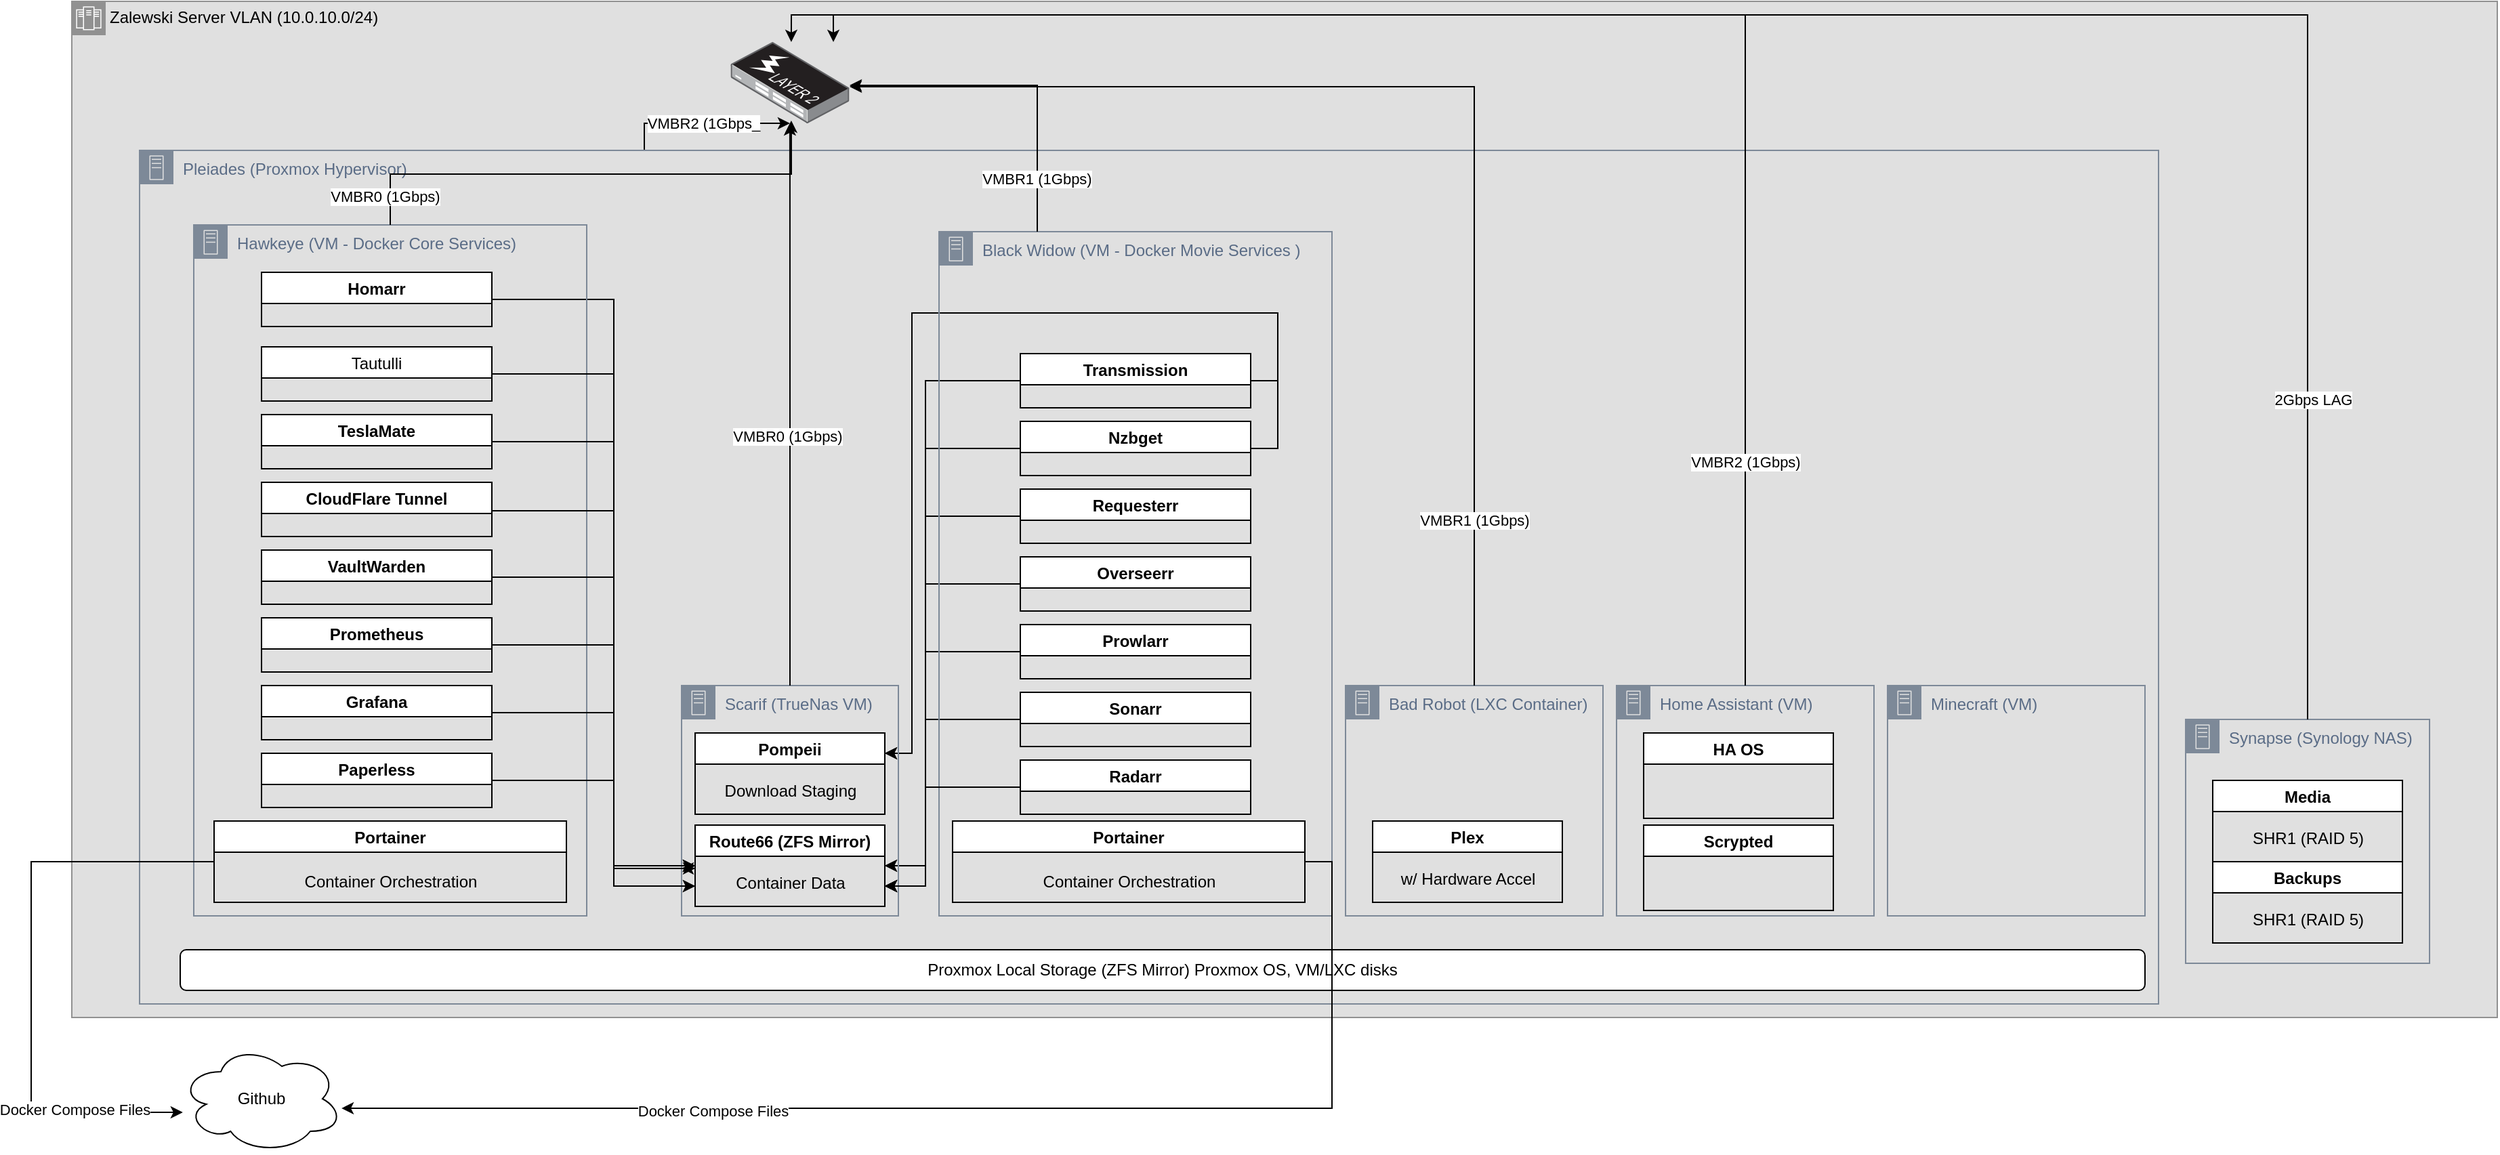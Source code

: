 <mxfile version="23.0.2" type="github">
  <diagram name="Page-1" id="YtKWClYYP15dUkpFgDLi">
    <mxGraphModel dx="1700" dy="1013" grid="1" gridSize="10" guides="1" tooltips="1" connect="1" arrows="1" fold="1" page="1" pageScale="2.5" pageWidth="1100" pageHeight="850" math="0" shadow="0">
      <root>
        <mxCell id="0" />
        <mxCell id="1" parent="0" />
        <mxCell id="NdRNJCVhxR-TxfGLDdOu-46" value="Zalewski Server VLAN (10.0.10.0/24)" style="shape=mxgraph.ibm.box;prType=zone;fontStyle=0;verticalAlign=top;align=left;spacingLeft=32;spacingTop=4;fillColor=#E0E0E0;rounded=0;whiteSpace=wrap;html=1;strokeColor=#919191;strokeWidth=1;dashed=0;container=1;spacing=-4;collapsible=0;expand=0;recursiveResize=0;" parent="1" vertex="1">
          <mxGeometry x="60" y="20" width="1790" height="750" as="geometry" />
        </mxCell>
        <mxCell id="NdRNJCVhxR-TxfGLDdOu-49" value="Plex" style="swimlane;" parent="NdRNJCVhxR-TxfGLDdOu-46" vertex="1">
          <mxGeometry x="960" y="605" width="140" height="60" as="geometry" />
        </mxCell>
        <mxCell id="NdRNJCVhxR-TxfGLDdOu-50" value="w/ Hardware Accel" style="text;html=1;align=center;verticalAlign=middle;resizable=0;points=[];autosize=1;strokeColor=none;fillColor=none;" parent="NdRNJCVhxR-TxfGLDdOu-49" vertex="1">
          <mxGeometry x="10" y="28" width="120" height="30" as="geometry" />
        </mxCell>
        <mxCell id="NdRNJCVhxR-TxfGLDdOu-53" value="Synapse (Synology NAS)" style="points=[[0,0],[0.25,0],[0.5,0],[0.75,0],[1,0],[1,0.25],[1,0.5],[1,0.75],[1,1],[0.75,1],[0.5,1],[0.25,1],[0,1],[0,0.75],[0,0.5],[0,0.25]];outlineConnect=0;gradientColor=none;html=1;whiteSpace=wrap;fontSize=12;fontStyle=0;container=1;pointerEvents=0;collapsible=0;recursiveResize=0;shape=mxgraph.aws4.group;grIcon=mxgraph.aws4.group_on_premise;strokeColor=#7D8998;fillColor=none;verticalAlign=top;align=left;spacingLeft=30;fontColor=#5A6C86;dashed=0;" parent="NdRNJCVhxR-TxfGLDdOu-46" vertex="1">
          <mxGeometry x="1560" y="530" width="180" height="180" as="geometry" />
        </mxCell>
        <mxCell id="NdRNJCVhxR-TxfGLDdOu-56" value="Media" style="swimlane;" parent="NdRNJCVhxR-TxfGLDdOu-46" vertex="1">
          <mxGeometry x="1580" y="575" width="140" height="120" as="geometry" />
        </mxCell>
        <mxCell id="NdRNJCVhxR-TxfGLDdOu-57" value="SHR1 (RAID 5)" style="text;html=1;align=center;verticalAlign=middle;resizable=0;points=[];autosize=1;strokeColor=none;fillColor=none;" parent="NdRNJCVhxR-TxfGLDdOu-56" vertex="1">
          <mxGeometry x="15" y="28" width="110" height="30" as="geometry" />
        </mxCell>
        <mxCell id="NdRNJCVhxR-TxfGLDdOu-54" value="Backups" style="swimlane;" parent="NdRNJCVhxR-TxfGLDdOu-56" vertex="1">
          <mxGeometry y="60" width="140" height="60" as="geometry" />
        </mxCell>
        <mxCell id="NdRNJCVhxR-TxfGLDdOu-55" value="SHR1 (RAID 5)" style="text;html=1;align=center;verticalAlign=middle;resizable=0;points=[];autosize=1;strokeColor=none;fillColor=none;" parent="NdRNJCVhxR-TxfGLDdOu-54" vertex="1">
          <mxGeometry x="15" y="28" width="110" height="30" as="geometry" />
        </mxCell>
        <mxCell id="NdRNJCVhxR-TxfGLDdOu-115" style="edgeStyle=orthogonalEdgeStyle;rounded=0;orthogonalLoop=1;jettySize=auto;html=1;exitX=0;exitY=0.5;exitDx=0;exitDy=0;entryX=1;entryY=0.5;entryDx=0;entryDy=0;" parent="NdRNJCVhxR-TxfGLDdOu-46" source="NdRNJCVhxR-TxfGLDdOu-36" target="NdRNJCVhxR-TxfGLDdOu-21" edge="1">
          <mxGeometry relative="1" as="geometry">
            <Array as="points">
              <mxPoint x="630" y="280" />
              <mxPoint x="630" y="638" />
            </Array>
          </mxGeometry>
        </mxCell>
        <mxCell id="NdRNJCVhxR-TxfGLDdOu-124" style="edgeStyle=orthogonalEdgeStyle;rounded=0;orthogonalLoop=1;jettySize=auto;html=1;exitX=1;exitY=0.5;exitDx=0;exitDy=0;entryX=1;entryY=0.25;entryDx=0;entryDy=0;" parent="NdRNJCVhxR-TxfGLDdOu-46" source="NdRNJCVhxR-TxfGLDdOu-36" target="NdRNJCVhxR-TxfGLDdOu-23" edge="1">
          <mxGeometry relative="1" as="geometry">
            <Array as="points">
              <mxPoint x="890" y="280" />
              <mxPoint x="890" y="230" />
              <mxPoint x="620" y="230" />
              <mxPoint x="620" y="555" />
            </Array>
          </mxGeometry>
        </mxCell>
        <mxCell id="NdRNJCVhxR-TxfGLDdOu-36" value="Transmission" style="swimlane;" parent="NdRNJCVhxR-TxfGLDdOu-46" vertex="1">
          <mxGeometry x="700" y="260" width="170" height="40" as="geometry" />
        </mxCell>
        <mxCell id="NdRNJCVhxR-TxfGLDdOu-19" value="Portainer" style="swimlane;" parent="NdRNJCVhxR-TxfGLDdOu-46" vertex="1">
          <mxGeometry x="650" y="605" width="260" height="60" as="geometry" />
        </mxCell>
        <mxCell id="NdRNJCVhxR-TxfGLDdOu-20" value="Container Orchestration" style="text;html=1;align=center;verticalAlign=middle;resizable=0;points=[];autosize=1;strokeColor=none;fillColor=none;" parent="NdRNJCVhxR-TxfGLDdOu-19" vertex="1">
          <mxGeometry x="55" y="30" width="150" height="30" as="geometry" />
        </mxCell>
        <mxCell id="NdRNJCVhxR-TxfGLDdOu-116" style="edgeStyle=orthogonalEdgeStyle;rounded=0;orthogonalLoop=1;jettySize=auto;html=1;exitX=0;exitY=0.5;exitDx=0;exitDy=0;entryX=1;entryY=0.75;entryDx=0;entryDy=0;" parent="NdRNJCVhxR-TxfGLDdOu-46" source="NdRNJCVhxR-TxfGLDdOu-58" target="NdRNJCVhxR-TxfGLDdOu-21" edge="1">
          <mxGeometry relative="1" as="geometry">
            <Array as="points">
              <mxPoint x="630" y="330" />
              <mxPoint x="630" y="653" />
            </Array>
          </mxGeometry>
        </mxCell>
        <mxCell id="NdRNJCVhxR-TxfGLDdOu-123" style="edgeStyle=orthogonalEdgeStyle;rounded=0;orthogonalLoop=1;jettySize=auto;html=1;exitX=1;exitY=0.5;exitDx=0;exitDy=0;entryX=1;entryY=0.25;entryDx=0;entryDy=0;" parent="NdRNJCVhxR-TxfGLDdOu-46" source="NdRNJCVhxR-TxfGLDdOu-58" target="NdRNJCVhxR-TxfGLDdOu-23" edge="1">
          <mxGeometry relative="1" as="geometry">
            <Array as="points">
              <mxPoint x="890" y="330" />
              <mxPoint x="890" y="230" />
              <mxPoint x="620" y="230" />
              <mxPoint x="620" y="555" />
            </Array>
          </mxGeometry>
        </mxCell>
        <mxCell id="NdRNJCVhxR-TxfGLDdOu-58" value="Nzbget" style="swimlane;" parent="NdRNJCVhxR-TxfGLDdOu-46" vertex="1">
          <mxGeometry x="700" y="310" width="170" height="40" as="geometry" />
        </mxCell>
        <mxCell id="NdRNJCVhxR-TxfGLDdOu-117" style="edgeStyle=orthogonalEdgeStyle;rounded=0;orthogonalLoop=1;jettySize=auto;html=1;exitX=0;exitY=0.5;exitDx=0;exitDy=0;entryX=1;entryY=0.5;entryDx=0;entryDy=0;" parent="NdRNJCVhxR-TxfGLDdOu-46" source="NdRNJCVhxR-TxfGLDdOu-45" target="NdRNJCVhxR-TxfGLDdOu-21" edge="1">
          <mxGeometry relative="1" as="geometry">
            <Array as="points">
              <mxPoint x="630" y="380" />
              <mxPoint x="630" y="638" />
            </Array>
          </mxGeometry>
        </mxCell>
        <mxCell id="NdRNJCVhxR-TxfGLDdOu-45" value="Requesterr" style="swimlane;" parent="NdRNJCVhxR-TxfGLDdOu-46" vertex="1">
          <mxGeometry x="700" y="360" width="170" height="40" as="geometry" />
        </mxCell>
        <mxCell id="NdRNJCVhxR-TxfGLDdOu-23" value="Pompeii" style="swimlane;" parent="NdRNJCVhxR-TxfGLDdOu-46" vertex="1">
          <mxGeometry x="460" y="540" width="140" height="60" as="geometry" />
        </mxCell>
        <mxCell id="NdRNJCVhxR-TxfGLDdOu-26" value="Download Staging" style="text;html=1;align=center;verticalAlign=middle;resizable=0;points=[];autosize=1;strokeColor=none;fillColor=none;" parent="NdRNJCVhxR-TxfGLDdOu-23" vertex="1">
          <mxGeometry x="10" y="28" width="120" height="30" as="geometry" />
        </mxCell>
        <mxCell id="NdRNJCVhxR-TxfGLDdOu-21" value="Route66 (ZFS Mirror)" style="swimlane;" parent="NdRNJCVhxR-TxfGLDdOu-46" vertex="1">
          <mxGeometry x="460" y="608" width="140" height="60" as="geometry" />
        </mxCell>
        <mxCell id="NdRNJCVhxR-TxfGLDdOu-25" value="Container Data" style="text;html=1;align=center;verticalAlign=middle;resizable=0;points=[];autosize=1;strokeColor=none;fillColor=none;" parent="NdRNJCVhxR-TxfGLDdOu-21" vertex="1">
          <mxGeometry x="20" y="28" width="100" height="30" as="geometry" />
        </mxCell>
        <mxCell id="NdRNJCVhxR-TxfGLDdOu-121" style="edgeStyle=orthogonalEdgeStyle;rounded=0;orthogonalLoop=1;jettySize=auto;html=1;exitX=0;exitY=0.5;exitDx=0;exitDy=0;entryX=1;entryY=0.75;entryDx=0;entryDy=0;" parent="NdRNJCVhxR-TxfGLDdOu-46" source="NdRNJCVhxR-TxfGLDdOu-41" target="NdRNJCVhxR-TxfGLDdOu-21" edge="1">
          <mxGeometry relative="1" as="geometry">
            <Array as="points">
              <mxPoint x="630" y="530" />
              <mxPoint x="630" y="653" />
            </Array>
          </mxGeometry>
        </mxCell>
        <mxCell id="NdRNJCVhxR-TxfGLDdOu-41" value="Sonarr" style="swimlane;" parent="NdRNJCVhxR-TxfGLDdOu-46" vertex="1">
          <mxGeometry x="700" y="510" width="170" height="40" as="geometry" />
        </mxCell>
        <mxCell id="NdRNJCVhxR-TxfGLDdOu-159" style="edgeStyle=orthogonalEdgeStyle;rounded=0;orthogonalLoop=1;jettySize=auto;html=1;exitX=0;exitY=0.5;exitDx=0;exitDy=0;entryX=1;entryY=0.75;entryDx=0;entryDy=0;" parent="NdRNJCVhxR-TxfGLDdOu-46" source="NdRNJCVhxR-TxfGLDdOu-42" target="NdRNJCVhxR-TxfGLDdOu-21" edge="1">
          <mxGeometry relative="1" as="geometry">
            <Array as="points">
              <mxPoint x="630" y="480" />
              <mxPoint x="630" y="653" />
            </Array>
          </mxGeometry>
        </mxCell>
        <mxCell id="NdRNJCVhxR-TxfGLDdOu-42" value="Prowlarr" style="swimlane;" parent="NdRNJCVhxR-TxfGLDdOu-46" vertex="1">
          <mxGeometry x="700" y="460" width="170" height="40" as="geometry" />
        </mxCell>
        <mxCell id="NdRNJCVhxR-TxfGLDdOu-118" style="edgeStyle=orthogonalEdgeStyle;rounded=0;orthogonalLoop=1;jettySize=auto;html=1;exitX=0;exitY=0.5;exitDx=0;exitDy=0;entryX=1;entryY=0.75;entryDx=0;entryDy=0;" parent="NdRNJCVhxR-TxfGLDdOu-46" source="NdRNJCVhxR-TxfGLDdOu-43" target="NdRNJCVhxR-TxfGLDdOu-21" edge="1">
          <mxGeometry relative="1" as="geometry">
            <Array as="points">
              <mxPoint x="630" y="430" />
              <mxPoint x="630" y="653" />
            </Array>
          </mxGeometry>
        </mxCell>
        <mxCell id="NdRNJCVhxR-TxfGLDdOu-43" value="Overseerr" style="swimlane;" parent="NdRNJCVhxR-TxfGLDdOu-46" vertex="1">
          <mxGeometry x="700" y="410" width="170" height="40" as="geometry" />
        </mxCell>
        <mxCell id="NdRNJCVhxR-TxfGLDdOu-61" value="" style="image;points=[];aspect=fixed;html=1;align=center;shadow=0;dashed=0;image=img/lib/allied_telesis/switch/Switch_24_port_L2_POE.svg;" parent="NdRNJCVhxR-TxfGLDdOu-46" vertex="1">
          <mxGeometry x="486.23" y="30" width="87.53" height="60" as="geometry" />
        </mxCell>
        <mxCell id="NdRNJCVhxR-TxfGLDdOu-79" style="edgeStyle=orthogonalEdgeStyle;rounded=0;orthogonalLoop=1;jettySize=auto;html=1;exitX=0.5;exitY=0;exitDx=0;exitDy=0;entryX=0.511;entryY=0;entryDx=0;entryDy=0;entryPerimeter=0;" parent="NdRNJCVhxR-TxfGLDdOu-46" source="NdRNJCVhxR-TxfGLDdOu-53" target="NdRNJCVhxR-TxfGLDdOu-61" edge="1">
          <mxGeometry relative="1" as="geometry" />
        </mxCell>
        <mxCell id="NdRNJCVhxR-TxfGLDdOu-80" value="2Gbps LAG" style="edgeLabel;html=1;align=center;verticalAlign=middle;resizable=0;points=[];" parent="NdRNJCVhxR-TxfGLDdOu-79" vertex="1" connectable="0">
          <mxGeometry x="-0.715" y="-4" relative="1" as="geometry">
            <mxPoint as="offset" />
          </mxGeometry>
        </mxCell>
        <mxCell id="NdRNJCVhxR-TxfGLDdOu-104" value="Scrypted" style="swimlane;" parent="NdRNJCVhxR-TxfGLDdOu-46" vertex="1">
          <mxGeometry x="1160" y="608" width="140" height="63" as="geometry" />
        </mxCell>
        <mxCell id="NdRNJCVhxR-TxfGLDdOu-146" style="edgeStyle=orthogonalEdgeStyle;rounded=0;orthogonalLoop=1;jettySize=auto;html=1;exitX=1;exitY=0.5;exitDx=0;exitDy=0;entryX=0;entryY=0.75;entryDx=0;entryDy=0;" parent="NdRNJCVhxR-TxfGLDdOu-46" source="NdRNJCVhxR-TxfGLDdOu-145" target="NdRNJCVhxR-TxfGLDdOu-21" edge="1">
          <mxGeometry relative="1" as="geometry">
            <Array as="points">
              <mxPoint x="400" y="220" />
              <mxPoint x="400" y="653" />
            </Array>
          </mxGeometry>
        </mxCell>
        <mxCell id="NdRNJCVhxR-TxfGLDdOu-145" value="Homarr" style="swimlane;" parent="NdRNJCVhxR-TxfGLDdOu-46" vertex="1">
          <mxGeometry x="140" y="200" width="170" height="40" as="geometry" />
        </mxCell>
        <mxCell id="NdRNJCVhxR-TxfGLDdOu-158" value="VMBR2 (1Gbps_" style="edgeStyle=orthogonalEdgeStyle;rounded=0;orthogonalLoop=1;jettySize=auto;html=1;exitX=0.25;exitY=0;exitDx=0;exitDy=0;" parent="1" source="NdRNJCVhxR-TxfGLDdOu-1" target="NdRNJCVhxR-TxfGLDdOu-61" edge="1">
          <mxGeometry relative="1" as="geometry" />
        </mxCell>
        <mxCell id="NdRNJCVhxR-TxfGLDdOu-1" value="Pleiades (Proxmox Hypervisor)" style="points=[[0,0],[0.25,0],[0.5,0],[0.75,0],[1,0],[1,0.25],[1,0.5],[1,0.75],[1,1],[0.75,1],[0.5,1],[0.25,1],[0,1],[0,0.75],[0,0.5],[0,0.25]];outlineConnect=0;gradientColor=none;html=1;whiteSpace=wrap;fontSize=12;fontStyle=0;container=1;pointerEvents=0;collapsible=0;recursiveResize=0;shape=mxgraph.aws4.group;grIcon=mxgraph.aws4.group_on_premise;strokeColor=#7D8998;fillColor=none;verticalAlign=top;align=left;spacingLeft=30;fontColor=#5A6C86;dashed=0;" parent="1" vertex="1">
          <mxGeometry x="110" y="130" width="1490" height="630" as="geometry" />
        </mxCell>
        <mxCell id="NdRNJCVhxR-TxfGLDdOu-12" value="Hawkeye (VM - Docker Core Services)" style="points=[[0,0],[0.25,0],[0.5,0],[0.75,0],[1,0],[1,0.25],[1,0.5],[1,0.75],[1,1],[0.75,1],[0.5,1],[0.25,1],[0,1],[0,0.75],[0,0.5],[0,0.25]];outlineConnect=0;gradientColor=none;html=1;whiteSpace=wrap;fontSize=12;fontStyle=0;container=1;pointerEvents=0;collapsible=0;recursiveResize=0;shape=mxgraph.aws4.group;grIcon=mxgraph.aws4.group_on_premise;strokeColor=#7D8998;fillColor=none;verticalAlign=top;align=left;spacingLeft=30;fontColor=#5A6C86;dashed=0;" parent="NdRNJCVhxR-TxfGLDdOu-1" vertex="1">
          <mxGeometry x="40" y="55" width="290" height="510" as="geometry" />
        </mxCell>
        <mxCell id="NdRNJCVhxR-TxfGLDdOu-17" value="Portainer" style="swimlane;" parent="NdRNJCVhxR-TxfGLDdOu-12" vertex="1">
          <mxGeometry x="15" y="440" width="260" height="60" as="geometry" />
        </mxCell>
        <mxCell id="NdRNJCVhxR-TxfGLDdOu-18" value="Container Orchestration" style="text;html=1;align=center;verticalAlign=middle;resizable=0;points=[];autosize=1;strokeColor=none;fillColor=none;" parent="NdRNJCVhxR-TxfGLDdOu-17" vertex="1">
          <mxGeometry x="55" y="30" width="150" height="30" as="geometry" />
        </mxCell>
        <mxCell id="NdRNJCVhxR-TxfGLDdOu-28" value="VaultWarden" style="swimlane;" parent="NdRNJCVhxR-TxfGLDdOu-12" vertex="1">
          <mxGeometry x="50" y="240" width="170" height="40" as="geometry" />
        </mxCell>
        <mxCell id="NdRNJCVhxR-TxfGLDdOu-33" style="edgeStyle=orthogonalEdgeStyle;rounded=0;orthogonalLoop=1;jettySize=auto;html=1;exitX=1;exitY=0.5;exitDx=0;exitDy=0;" parent="NdRNJCVhxR-TxfGLDdOu-12" edge="1">
          <mxGeometry relative="1" as="geometry">
            <mxPoint x="370" y="475" as="targetPoint" />
            <mxPoint x="211" y="210" as="sourcePoint" />
            <Array as="points">
              <mxPoint x="211" y="211" />
              <mxPoint x="310" y="211" />
              <mxPoint x="310" y="475" />
              <mxPoint x="370" y="475" />
            </Array>
          </mxGeometry>
        </mxCell>
        <mxCell id="NdRNJCVhxR-TxfGLDdOu-30" value="CloudFlare Tunnel" style="swimlane;" parent="NdRNJCVhxR-TxfGLDdOu-12" vertex="1">
          <mxGeometry x="50" y="190" width="170" height="40" as="geometry" />
        </mxCell>
        <mxCell id="NdRNJCVhxR-TxfGLDdOu-34" value="TeslaMate" style="swimlane;" parent="NdRNJCVhxR-TxfGLDdOu-12" vertex="1">
          <mxGeometry x="50" y="140" width="170" height="40" as="geometry" />
        </mxCell>
        <mxCell id="NdRNJCVhxR-TxfGLDdOu-35" value="Tautulli" style="swimlane;fontStyle=0" parent="NdRNJCVhxR-TxfGLDdOu-12" vertex="1">
          <mxGeometry x="50" y="90" width="170" height="40" as="geometry" />
        </mxCell>
        <mxCell id="NdRNJCVhxR-TxfGLDdOu-37" value="Prometheus" style="swimlane;" parent="NdRNJCVhxR-TxfGLDdOu-12" vertex="1">
          <mxGeometry x="50" y="290" width="170" height="40" as="geometry" />
        </mxCell>
        <mxCell id="NdRNJCVhxR-TxfGLDdOu-38" value="Grafana" style="swimlane;" parent="NdRNJCVhxR-TxfGLDdOu-12" vertex="1">
          <mxGeometry x="50" y="340" width="170" height="40" as="geometry" />
        </mxCell>
        <mxCell id="NdRNJCVhxR-TxfGLDdOu-39" value="Paperless" style="swimlane;" parent="NdRNJCVhxR-TxfGLDdOu-12" vertex="1">
          <mxGeometry x="50" y="390" width="170" height="40" as="geometry" />
        </mxCell>
        <mxCell id="NdRNJCVhxR-TxfGLDdOu-13" value="Scarif (TrueNas VM)" style="points=[[0,0],[0.25,0],[0.5,0],[0.75,0],[1,0],[1,0.25],[1,0.5],[1,0.75],[1,1],[0.75,1],[0.5,1],[0.25,1],[0,1],[0,0.75],[0,0.5],[0,0.25]];outlineConnect=0;gradientColor=none;html=1;whiteSpace=wrap;fontSize=12;fontStyle=0;container=1;pointerEvents=0;collapsible=0;recursiveResize=0;shape=mxgraph.aws4.group;grIcon=mxgraph.aws4.group_on_premise;strokeColor=#7D8998;fillColor=none;verticalAlign=top;align=left;spacingLeft=30;fontColor=#5A6C86;dashed=0;" parent="NdRNJCVhxR-TxfGLDdOu-1" vertex="1">
          <mxGeometry x="400" y="395" width="160" height="170" as="geometry" />
        </mxCell>
        <mxCell id="NdRNJCVhxR-TxfGLDdOu-31" style="edgeStyle=orthogonalEdgeStyle;rounded=0;orthogonalLoop=1;jettySize=auto;html=1;exitX=1;exitY=0.5;exitDx=0;exitDy=0;" parent="NdRNJCVhxR-TxfGLDdOu-1" source="NdRNJCVhxR-TxfGLDdOu-28" edge="1">
          <mxGeometry relative="1" as="geometry">
            <mxPoint x="400" y="530" as="targetPoint" />
            <Array as="points">
              <mxPoint x="350" y="315" />
              <mxPoint x="350" y="530" />
              <mxPoint x="410" y="530" />
            </Array>
          </mxGeometry>
        </mxCell>
        <mxCell id="NdRNJCVhxR-TxfGLDdOu-48" value="Bad Robot (LXC Container)" style="points=[[0,0],[0.25,0],[0.5,0],[0.75,0],[1,0],[1,0.25],[1,0.5],[1,0.75],[1,1],[0.75,1],[0.5,1],[0.25,1],[0,1],[0,0.75],[0,0.5],[0,0.25]];outlineConnect=0;gradientColor=none;html=1;whiteSpace=wrap;fontSize=12;fontStyle=0;container=1;pointerEvents=0;collapsible=0;recursiveResize=0;shape=mxgraph.aws4.group;grIcon=mxgraph.aws4.group_on_premise;strokeColor=#7D8998;fillColor=none;verticalAlign=top;align=left;spacingLeft=30;fontColor=#5A6C86;dashed=0;" parent="NdRNJCVhxR-TxfGLDdOu-1" vertex="1">
          <mxGeometry x="890" y="395" width="190" height="170" as="geometry" />
        </mxCell>
        <mxCell id="NdRNJCVhxR-TxfGLDdOu-14" value="Black Widow (VM - Docker Movie Services )" style="points=[[0,0],[0.25,0],[0.5,0],[0.75,0],[1,0],[1,0.25],[1,0.5],[1,0.75],[1,1],[0.75,1],[0.5,1],[0.25,1],[0,1],[0,0.75],[0,0.5],[0,0.25]];outlineConnect=0;gradientColor=none;html=1;whiteSpace=wrap;fontSize=12;fontStyle=0;container=1;pointerEvents=0;collapsible=0;recursiveResize=0;shape=mxgraph.aws4.group;grIcon=mxgraph.aws4.group_on_premise;strokeColor=#7D8998;fillColor=none;verticalAlign=top;align=left;spacingLeft=30;fontColor=#5A6C86;dashed=0;" parent="NdRNJCVhxR-TxfGLDdOu-1" vertex="1">
          <mxGeometry x="590" y="60" width="290" height="505" as="geometry" />
        </mxCell>
        <mxCell id="NdRNJCVhxR-TxfGLDdOu-40" value="Radarr" style="swimlane;" parent="NdRNJCVhxR-TxfGLDdOu-14" vertex="1">
          <mxGeometry x="60" y="390" width="170" height="40" as="geometry" />
        </mxCell>
        <mxCell id="NdRNJCVhxR-TxfGLDdOu-59" value="Home Assistant (VM)" style="points=[[0,0],[0.25,0],[0.5,0],[0.75,0],[1,0],[1,0.25],[1,0.5],[1,0.75],[1,1],[0.75,1],[0.5,1],[0.25,1],[0,1],[0,0.75],[0,0.5],[0,0.25]];outlineConnect=0;gradientColor=none;html=1;whiteSpace=wrap;fontSize=12;fontStyle=0;container=1;pointerEvents=0;collapsible=0;recursiveResize=0;shape=mxgraph.aws4.group;grIcon=mxgraph.aws4.group_on_premise;strokeColor=#7D8998;fillColor=none;verticalAlign=top;align=left;spacingLeft=30;fontColor=#5A6C86;dashed=0;" parent="NdRNJCVhxR-TxfGLDdOu-1" vertex="1">
          <mxGeometry x="1090" y="395" width="190" height="170" as="geometry" />
        </mxCell>
        <mxCell id="NdRNJCVhxR-TxfGLDdOu-106" value="HA OS" style="swimlane;" parent="NdRNJCVhxR-TxfGLDdOu-59" vertex="1">
          <mxGeometry x="20" y="35" width="140" height="63" as="geometry" />
        </mxCell>
        <mxCell id="NdRNJCVhxR-TxfGLDdOu-4" value="Proxmox Local Storage (ZFS Mirror) Proxmox OS, VM/LXC disks" style="rounded=1;whiteSpace=wrap;html=1;" parent="NdRNJCVhxR-TxfGLDdOu-1" vertex="1">
          <mxGeometry x="30" y="590" width="1450" height="30" as="geometry" />
        </mxCell>
        <mxCell id="dvumnpME3IVE-jwvY0Rz-1" value="Minecraft (VM)" style="points=[[0,0],[0.25,0],[0.5,0],[0.75,0],[1,0],[1,0.25],[1,0.5],[1,0.75],[1,1],[0.75,1],[0.5,1],[0.25,1],[0,1],[0,0.75],[0,0.5],[0,0.25]];outlineConnect=0;gradientColor=none;html=1;whiteSpace=wrap;fontSize=12;fontStyle=0;container=1;pointerEvents=0;collapsible=0;recursiveResize=0;shape=mxgraph.aws4.group;grIcon=mxgraph.aws4.group_on_premise;strokeColor=#7D8998;fillColor=none;verticalAlign=top;align=left;spacingLeft=30;fontColor=#5A6C86;dashed=0;" vertex="1" parent="NdRNJCVhxR-TxfGLDdOu-1">
          <mxGeometry x="1290" y="395" width="190" height="170" as="geometry" />
        </mxCell>
        <mxCell id="NdRNJCVhxR-TxfGLDdOu-60" value="Github" style="ellipse;shape=cloud;whiteSpace=wrap;html=1;" parent="1" vertex="1">
          <mxGeometry x="140" y="790" width="120" height="80" as="geometry" />
        </mxCell>
        <mxCell id="NdRNJCVhxR-TxfGLDdOu-66" style="edgeStyle=orthogonalEdgeStyle;rounded=0;orthogonalLoop=1;jettySize=auto;html=1;exitX=0.25;exitY=0;exitDx=0;exitDy=0;entryX=1.003;entryY=0.533;entryDx=0;entryDy=0;entryPerimeter=0;" parent="1" source="NdRNJCVhxR-TxfGLDdOu-14" target="NdRNJCVhxR-TxfGLDdOu-61" edge="1">
          <mxGeometry relative="1" as="geometry" />
        </mxCell>
        <mxCell id="NdRNJCVhxR-TxfGLDdOu-73" value="VMBR1 (1Gbps)" style="edgeLabel;html=1;align=center;verticalAlign=middle;resizable=0;points=[];" parent="NdRNJCVhxR-TxfGLDdOu-66" vertex="1" connectable="0">
          <mxGeometry x="-0.683" y="2" relative="1" as="geometry">
            <mxPoint x="1" as="offset" />
          </mxGeometry>
        </mxCell>
        <mxCell id="NdRNJCVhxR-TxfGLDdOu-69" style="edgeStyle=orthogonalEdgeStyle;rounded=0;orthogonalLoop=1;jettySize=auto;html=1;exitX=0.5;exitY=0;exitDx=0;exitDy=0;entryX=1.003;entryY=0.55;entryDx=0;entryDy=0;entryPerimeter=0;" parent="1" source="NdRNJCVhxR-TxfGLDdOu-48" target="NdRNJCVhxR-TxfGLDdOu-61" edge="1">
          <mxGeometry relative="1" as="geometry" />
        </mxCell>
        <mxCell id="NdRNJCVhxR-TxfGLDdOu-162" value="VMBR1 (1Gbps)" style="edgeLabel;html=1;align=center;verticalAlign=middle;resizable=0;points=[];" parent="NdRNJCVhxR-TxfGLDdOu-69" vertex="1" connectable="0">
          <mxGeometry x="-0.73" relative="1" as="geometry">
            <mxPoint as="offset" />
          </mxGeometry>
        </mxCell>
        <mxCell id="NdRNJCVhxR-TxfGLDdOu-77" style="edgeStyle=orthogonalEdgeStyle;rounded=0;orthogonalLoop=1;jettySize=auto;html=1;exitX=0.5;exitY=0;exitDx=0;exitDy=0;entryX=0.866;entryY=0;entryDx=0;entryDy=0;entryPerimeter=0;" parent="1" source="NdRNJCVhxR-TxfGLDdOu-59" target="NdRNJCVhxR-TxfGLDdOu-61" edge="1">
          <mxGeometry relative="1" as="geometry" />
        </mxCell>
        <mxCell id="NdRNJCVhxR-TxfGLDdOu-78" value="VMBR2 (1Gbps)" style="edgeLabel;html=1;align=center;verticalAlign=middle;resizable=0;points=[];" parent="NdRNJCVhxR-TxfGLDdOu-77" vertex="1" connectable="0">
          <mxGeometry x="-0.721" relative="1" as="geometry">
            <mxPoint as="offset" />
          </mxGeometry>
        </mxCell>
        <mxCell id="NdRNJCVhxR-TxfGLDdOu-109" style="edgeStyle=orthogonalEdgeStyle;rounded=0;orthogonalLoop=1;jettySize=auto;html=1;exitX=1;exitY=0.5;exitDx=0;exitDy=0;entryX=0;entryY=0.5;entryDx=0;entryDy=0;" parent="1" source="NdRNJCVhxR-TxfGLDdOu-37" target="NdRNJCVhxR-TxfGLDdOu-21" edge="1">
          <mxGeometry relative="1" as="geometry">
            <Array as="points">
              <mxPoint x="460" y="495" />
              <mxPoint x="460" y="658" />
            </Array>
          </mxGeometry>
        </mxCell>
        <mxCell id="NdRNJCVhxR-TxfGLDdOu-111" style="edgeStyle=orthogonalEdgeStyle;rounded=0;orthogonalLoop=1;jettySize=auto;html=1;exitX=1;exitY=0.5;exitDx=0;exitDy=0;entryX=0;entryY=0.5;entryDx=0;entryDy=0;" parent="1" source="NdRNJCVhxR-TxfGLDdOu-38" target="NdRNJCVhxR-TxfGLDdOu-21" edge="1">
          <mxGeometry relative="1" as="geometry">
            <Array as="points">
              <mxPoint x="460" y="545" />
              <mxPoint x="460" y="658" />
            </Array>
          </mxGeometry>
        </mxCell>
        <mxCell id="NdRNJCVhxR-TxfGLDdOu-112" style="edgeStyle=orthogonalEdgeStyle;rounded=0;orthogonalLoop=1;jettySize=auto;html=1;exitX=1;exitY=0.5;exitDx=0;exitDy=0;entryX=0;entryY=0.5;entryDx=0;entryDy=0;" parent="1" source="NdRNJCVhxR-TxfGLDdOu-39" target="NdRNJCVhxR-TxfGLDdOu-21" edge="1">
          <mxGeometry relative="1" as="geometry">
            <Array as="points">
              <mxPoint x="460" y="595" />
              <mxPoint x="460" y="658" />
            </Array>
          </mxGeometry>
        </mxCell>
        <mxCell id="NdRNJCVhxR-TxfGLDdOu-113" style="edgeStyle=orthogonalEdgeStyle;rounded=0;orthogonalLoop=1;jettySize=auto;html=1;exitX=1;exitY=0.5;exitDx=0;exitDy=0;entryX=0;entryY=0.5;entryDx=0;entryDy=0;" parent="1" source="NdRNJCVhxR-TxfGLDdOu-34" target="NdRNJCVhxR-TxfGLDdOu-21" edge="1">
          <mxGeometry relative="1" as="geometry">
            <Array as="points">
              <mxPoint x="460" y="345" />
              <mxPoint x="460" y="658" />
            </Array>
          </mxGeometry>
        </mxCell>
        <mxCell id="NdRNJCVhxR-TxfGLDdOu-114" style="edgeStyle=orthogonalEdgeStyle;rounded=0;orthogonalLoop=1;jettySize=auto;html=1;exitX=1;exitY=0.5;exitDx=0;exitDy=0;entryX=0;entryY=0.75;entryDx=0;entryDy=0;" parent="1" source="NdRNJCVhxR-TxfGLDdOu-35" target="NdRNJCVhxR-TxfGLDdOu-21" edge="1">
          <mxGeometry relative="1" as="geometry">
            <Array as="points">
              <mxPoint x="460" y="295" />
              <mxPoint x="460" y="673" />
            </Array>
          </mxGeometry>
        </mxCell>
        <mxCell id="NdRNJCVhxR-TxfGLDdOu-150" style="edgeStyle=orthogonalEdgeStyle;rounded=0;orthogonalLoop=1;jettySize=auto;html=1;exitX=1;exitY=0.5;exitDx=0;exitDy=0;entryX=0.992;entryY=0.588;entryDx=0;entryDy=0;entryPerimeter=0;" parent="1" source="NdRNJCVhxR-TxfGLDdOu-19" target="NdRNJCVhxR-TxfGLDdOu-60" edge="1">
          <mxGeometry relative="1" as="geometry" />
        </mxCell>
        <mxCell id="NdRNJCVhxR-TxfGLDdOu-152" value="Docker Compose Files" style="edgeLabel;html=1;align=center;verticalAlign=middle;resizable=0;points=[];" parent="NdRNJCVhxR-TxfGLDdOu-150" vertex="1" connectable="0">
          <mxGeometry x="0.413" y="2" relative="1" as="geometry">
            <mxPoint as="offset" />
          </mxGeometry>
        </mxCell>
        <mxCell id="NdRNJCVhxR-TxfGLDdOu-151" style="edgeStyle=orthogonalEdgeStyle;rounded=0;orthogonalLoop=1;jettySize=auto;html=1;exitX=0;exitY=0.5;exitDx=0;exitDy=0;" parent="1" source="NdRNJCVhxR-TxfGLDdOu-17" target="NdRNJCVhxR-TxfGLDdOu-60" edge="1">
          <mxGeometry relative="1" as="geometry">
            <Array as="points">
              <mxPoint x="30" y="655" />
              <mxPoint x="30" y="840" />
            </Array>
          </mxGeometry>
        </mxCell>
        <mxCell id="NdRNJCVhxR-TxfGLDdOu-153" value="Docker Compose Files" style="edgeLabel;html=1;align=center;verticalAlign=middle;resizable=0;points=[];" parent="NdRNJCVhxR-TxfGLDdOu-151" vertex="1" connectable="0">
          <mxGeometry x="0.63" y="2" relative="1" as="geometry">
            <mxPoint as="offset" />
          </mxGeometry>
        </mxCell>
        <mxCell id="NdRNJCVhxR-TxfGLDdOu-154" style="edgeStyle=orthogonalEdgeStyle;rounded=0;orthogonalLoop=1;jettySize=auto;html=1;exitX=0.5;exitY=0;exitDx=0;exitDy=0;entryX=0.511;entryY=0.967;entryDx=0;entryDy=0;entryPerimeter=0;" parent="1" source="NdRNJCVhxR-TxfGLDdOu-12" target="NdRNJCVhxR-TxfGLDdOu-61" edge="1">
          <mxGeometry relative="1" as="geometry" />
        </mxCell>
        <mxCell id="NdRNJCVhxR-TxfGLDdOu-163" value="VMBR0 (1Gbps)" style="edgeLabel;html=1;align=center;verticalAlign=middle;resizable=0;points=[];" parent="NdRNJCVhxR-TxfGLDdOu-154" vertex="1" connectable="0">
          <mxGeometry x="-0.887" y="4" relative="1" as="geometry">
            <mxPoint as="offset" />
          </mxGeometry>
        </mxCell>
        <mxCell id="NdRNJCVhxR-TxfGLDdOu-155" style="edgeStyle=orthogonalEdgeStyle;rounded=0;orthogonalLoop=1;jettySize=auto;html=1;exitX=0.5;exitY=0;exitDx=0;exitDy=0;" parent="1" source="NdRNJCVhxR-TxfGLDdOu-13" target="NdRNJCVhxR-TxfGLDdOu-61" edge="1">
          <mxGeometry relative="1" as="geometry" />
        </mxCell>
        <mxCell id="NdRNJCVhxR-TxfGLDdOu-156" value="VMBR0 (1Gbps)" style="edgeLabel;html=1;align=center;verticalAlign=middle;resizable=0;points=[];" parent="NdRNJCVhxR-TxfGLDdOu-155" vertex="1" connectable="0">
          <mxGeometry x="-0.113" y="2" relative="1" as="geometry">
            <mxPoint as="offset" />
          </mxGeometry>
        </mxCell>
        <mxCell id="NdRNJCVhxR-TxfGLDdOu-161" style="edgeStyle=orthogonalEdgeStyle;rounded=0;orthogonalLoop=1;jettySize=auto;html=1;exitX=0;exitY=0.5;exitDx=0;exitDy=0;entryX=1;entryY=0.75;entryDx=0;entryDy=0;" parent="1" source="NdRNJCVhxR-TxfGLDdOu-40" target="NdRNJCVhxR-TxfGLDdOu-21" edge="1">
          <mxGeometry relative="1" as="geometry">
            <Array as="points">
              <mxPoint x="690" y="600" />
              <mxPoint x="690" y="673" />
            </Array>
          </mxGeometry>
        </mxCell>
      </root>
    </mxGraphModel>
  </diagram>
</mxfile>
